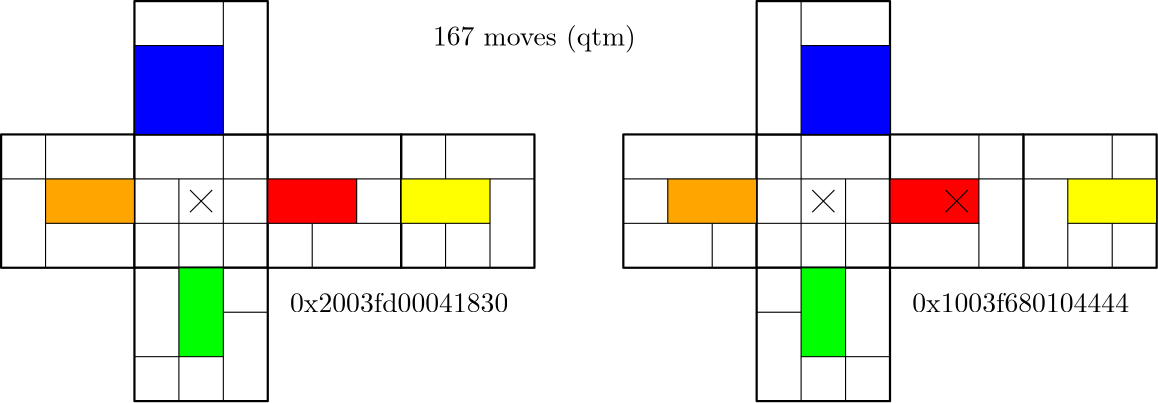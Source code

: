 <?xml version="1.0"?>
<!DOCTYPE ipe SYSTEM "ipe.dtd">
<ipe version="70218" creator="Ipe 7.2.24">
<info created="D:20221217203729" modified="D:20221221194647"/>
<ipestyle name="basic">
<symbol name="arrow/arc(spx)">
<path stroke="sym-stroke" fill="sym-stroke" pen="sym-pen">
0 0 m
-1 0.333 l
-1 -0.333 l
h
</path>
</symbol>
<symbol name="arrow/farc(spx)">
<path stroke="sym-stroke" fill="white" pen="sym-pen">
0 0 m
-1 0.333 l
-1 -0.333 l
h
</path>
</symbol>
<symbol name="arrow/ptarc(spx)">
<path stroke="sym-stroke" fill="sym-stroke" pen="sym-pen">
0 0 m
-1 0.333 l
-0.8 0 l
-1 -0.333 l
h
</path>
</symbol>
<symbol name="arrow/fptarc(spx)">
<path stroke="sym-stroke" fill="white" pen="sym-pen">
0 0 m
-1 0.333 l
-0.8 0 l
-1 -0.333 l
h
</path>
</symbol>
<symbol name="mark/circle(sx)" transformations="translations">
<path fill="sym-stroke">
0.6 0 0 0.6 0 0 e
0.4 0 0 0.4 0 0 e
</path>
</symbol>
<symbol name="mark/disk(sx)" transformations="translations">
<path fill="sym-stroke">
0.6 0 0 0.6 0 0 e
</path>
</symbol>
<symbol name="mark/fdisk(sfx)" transformations="translations">
<group>
<path fill="sym-fill">
0.5 0 0 0.5 0 0 e
</path>
<path fill="sym-stroke" fillrule="eofill">
0.6 0 0 0.6 0 0 e
0.4 0 0 0.4 0 0 e
</path>
</group>
</symbol>
<symbol name="mark/box(sx)" transformations="translations">
<path fill="sym-stroke" fillrule="eofill">
-0.6 -0.6 m
0.6 -0.6 l
0.6 0.6 l
-0.6 0.6 l
h
-0.4 -0.4 m
0.4 -0.4 l
0.4 0.4 l
-0.4 0.4 l
h
</path>
</symbol>
<symbol name="mark/square(sx)" transformations="translations">
<path fill="sym-stroke">
-0.6 -0.6 m
0.6 -0.6 l
0.6 0.6 l
-0.6 0.6 l
h
</path>
</symbol>
<symbol name="mark/fsquare(sfx)" transformations="translations">
<group>
<path fill="sym-fill">
-0.5 -0.5 m
0.5 -0.5 l
0.5 0.5 l
-0.5 0.5 l
h
</path>
<path fill="sym-stroke" fillrule="eofill">
-0.6 -0.6 m
0.6 -0.6 l
0.6 0.6 l
-0.6 0.6 l
h
-0.4 -0.4 m
0.4 -0.4 l
0.4 0.4 l
-0.4 0.4 l
h
</path>
</group>
</symbol>
<symbol name="mark/cross(sx)" transformations="translations">
<group>
<path fill="sym-stroke">
-0.43 -0.57 m
0.57 0.43 l
0.43 0.57 l
-0.57 -0.43 l
h
</path>
<path fill="sym-stroke">
-0.43 0.57 m
0.57 -0.43 l
0.43 -0.57 l
-0.57 0.43 l
h
</path>
</group>
</symbol>
<symbol name="arrow/fnormal(spx)">
<path stroke="sym-stroke" fill="white" pen="sym-pen">
0 0 m
-1 0.333 l
-1 -0.333 l
h
</path>
</symbol>
<symbol name="arrow/pointed(spx)">
<path stroke="sym-stroke" fill="sym-stroke" pen="sym-pen">
0 0 m
-1 0.333 l
-0.8 0 l
-1 -0.333 l
h
</path>
</symbol>
<symbol name="arrow/fpointed(spx)">
<path stroke="sym-stroke" fill="white" pen="sym-pen">
0 0 m
-1 0.333 l
-0.8 0 l
-1 -0.333 l
h
</path>
</symbol>
<symbol name="arrow/linear(spx)">
<path stroke="sym-stroke" pen="sym-pen">
-1 0.333 m
0 0 l
-1 -0.333 l
</path>
</symbol>
<symbol name="arrow/fdouble(spx)">
<path stroke="sym-stroke" fill="white" pen="sym-pen">
0 0 m
-1 0.333 l
-1 -0.333 l
h
-1 0 m
-2 0.333 l
-2 -0.333 l
h
</path>
</symbol>
<symbol name="arrow/double(spx)">
<path stroke="sym-stroke" fill="sym-stroke" pen="sym-pen">
0 0 m
-1 0.333 l
-1 -0.333 l
h
-1 0 m
-2 0.333 l
-2 -0.333 l
h
</path>
</symbol>
<symbol name="arrow/mid-normal(spx)">
<path stroke="sym-stroke" fill="sym-stroke" pen="sym-pen">
0.5 0 m
-0.5 0.333 l
-0.5 -0.333 l
h
</path>
</symbol>
<symbol name="arrow/mid-fnormal(spx)">
<path stroke="sym-stroke" fill="white" pen="sym-pen">
0.5 0 m
-0.5 0.333 l
-0.5 -0.333 l
h
</path>
</symbol>
<symbol name="arrow/mid-pointed(spx)">
<path stroke="sym-stroke" fill="sym-stroke" pen="sym-pen">
0.5 0 m
-0.5 0.333 l
-0.3 0 l
-0.5 -0.333 l
h
</path>
</symbol>
<symbol name="arrow/mid-fpointed(spx)">
<path stroke="sym-stroke" fill="white" pen="sym-pen">
0.5 0 m
-0.5 0.333 l
-0.3 0 l
-0.5 -0.333 l
h
</path>
</symbol>
<symbol name="arrow/mid-double(spx)">
<path stroke="sym-stroke" fill="sym-stroke" pen="sym-pen">
1 0 m
0 0.333 l
0 -0.333 l
h
0 0 m
-1 0.333 l
-1 -0.333 l
h
</path>
</symbol>
<symbol name="arrow/mid-fdouble(spx)">
<path stroke="sym-stroke" fill="white" pen="sym-pen">
1 0 m
0 0.333 l
0 -0.333 l
h
0 0 m
-1 0.333 l
-1 -0.333 l
h
</path>
</symbol>
<anglesize name="22.5 deg" value="22.5"/>
<anglesize name="30 deg" value="30"/>
<anglesize name="45 deg" value="45"/>
<anglesize name="60 deg" value="60"/>
<anglesize name="90 deg" value="90"/>
<arrowsize name="large" value="10"/>
<arrowsize name="small" value="5"/>
<arrowsize name="tiny" value="3"/>
<color name="blue" value="0 0 1"/>
<color name="brown" value="0.647 0.165 0.165"/>
<color name="darkblue" value="0 0 0.545"/>
<color name="darkcyan" value="0 0.545 0.545"/>
<color name="darkgray" value="0.663"/>
<color name="darkgreen" value="0 0.392 0"/>
<color name="darkmagenta" value="0.545 0 0.545"/>
<color name="darkorange" value="1 0.549 0"/>
<color name="darkred" value="0.545 0 0"/>
<color name="gold" value="1 0.843 0"/>
<color name="gray" value="0.745"/>
<color name="green" value="0 1 0"/>
<color name="lightblue" value="0.678 0.847 0.902"/>
<color name="lightcyan" value="0.878 1 1"/>
<color name="lightgray" value="0.827"/>
<color name="lightgreen" value="0.565 0.933 0.565"/>
<color name="lightyellow" value="1 1 0.878"/>
<color name="navy" value="0 0 0.502"/>
<color name="orange" value="1 0.647 0"/>
<color name="pink" value="1 0.753 0.796"/>
<color name="purple" value="0.627 0.125 0.941"/>
<color name="red" value="1 0 0"/>
<color name="seagreen" value="0.18 0.545 0.341"/>
<color name="turquoise" value="0.251 0.878 0.816"/>
<color name="violet" value="0.933 0.51 0.933"/>
<color name="yellow" value="1 1 0"/>
<dashstyle name="dash dot dotted" value="[4 2 1 2 1 2] 0"/>
<dashstyle name="dash dotted" value="[4 2 1 2] 0"/>
<dashstyle name="dashed" value="[4] 0"/>
<dashstyle name="dotted" value="[1 3] 0"/>
<gridsize name="10 pts (~3.5 mm)" value="10"/>
<gridsize name="14 pts (~5 mm)" value="14"/>
<gridsize name="16 pts (~6 mm)" value="16"/>
<gridsize name="20 pts (~7 mm)" value="20"/>
<gridsize name="28 pts (~10 mm)" value="28"/>
<gridsize name="32 pts (~12 mm)" value="32"/>
<gridsize name="4 pts" value="4"/>
<gridsize name="56 pts (~20 mm)" value="56"/>
<gridsize name="8 pts (~3 mm)" value="8"/>
<opacity name="10%" value="0.1"/>
<opacity name="30%" value="0.3"/>
<opacity name="50%" value="0.5"/>
<opacity name="75%" value="0.75"/>
<pen name="fat" value="1.2"/>
<pen name="heavier" value="0.8"/>
<pen name="ultrafat" value="2"/>
<symbolsize name="large" value="5"/>
<symbolsize name="small" value="2"/>
<symbolsize name="tiny" value="1.1"/>
<textsize name="Huge" value="\Huge"/>
<textsize name="LARGE" value="\LARGE"/>
<textsize name="Large" value="\Large"/>
<textsize name="footnote" value="\footnotesize"/>
<textsize name="huge" value="\huge"/>
<textsize name="large" value="\large"/>
<textsize name="small" value="\small"/>
<textsize name="tiny" value="\tiny"/>
<textstyle name="center" begin="\begin{center}" end="\end{center}"/>
<textstyle name="item" begin="\begin{itemize}\item{}" end="\end{itemize}"/>
<textstyle name="itemize" begin="\begin{itemize}" end="\end{itemize}"/>
<tiling name="falling" angle="-60" step="4" width="1"/>
<tiling name="rising" angle="30" step="4" width="1"/>
</ipestyle>
<page>
<layer name="alpha"/>
<view layers="alpha" active="alpha"/>
<path layer="alpha" stroke="black" fill="white" pen="heavier">
128 704 m
128 656 l
176 656 l
176 704 l
h
</path>
<path stroke="black" fill="white" pen="heavier">
176 656 m
176 704 l
224 704 l
224 656 l
h
</path>
<path stroke="black" fill="white" pen="heavier">
272 656 m
272 704 l
320 704 l
320 656 l
h
</path>
<path stroke="black" fill="white" pen="heavier">
176 656 m
176 608 l
224 608 l
224 656 l
h
</path>
<path stroke="black" fill="white" pen="heavier">
176 704 m
176 752 l
224 752 l
224 704 l
h
</path>
<path matrix="1 0 0 1 -48 0" stroke="black" fill="white" pen="heavier">
272 656 m
272 704 l
320 704 l
320 656 l
h
</path>
<path matrix="0.5 0 0 0.5 100 340" stroke="black" fill="red">
192 688 m
208 672 l
</path>
<path matrix="0.5 0 0 0.5 100 340" stroke="black" fill="red">
192 672 m
208 688 l
</path>
<path matrix="1 0 0 1 224 0" stroke="black" fill="white" pen="heavier">
128 704 m
128 656 l
176 656 l
176 704 l
h
</path>
<path matrix="1 0 0 1 224 0" stroke="black" fill="white" pen="heavier">
176 656 m
176 704 l
224 704 l
224 656 l
h
</path>
<path matrix="1 0 0 1 224 0" stroke="black" fill="white" pen="heavier">
272 656 m
272 704 l
320 704 l
320 656 l
h
</path>
<path matrix="1 0 0 1 224 0" stroke="black" fill="white" pen="heavier">
176 656 m
176 608 l
224 608 l
224 656 l
h
</path>
<path matrix="1 0 0 1 224 0" stroke="black" fill="white" pen="heavier">
176 704 m
176 752 l
224 752 l
224 704 l
h
</path>
<path matrix="1 0 0 1 176 0" stroke="black" fill="white" pen="heavier">
272 656 m
272 704 l
320 704 l
320 656 l
h
</path>
<path matrix="0.5 0 0 0.5 324 340" stroke="black" fill="red">
192 688 m
208 672 l
</path>
<path matrix="0.5 0 0 0.5 324 340" stroke="black" fill="red">
192 672 m
208 688 l
</path>
<path stroke="black" fill="blue">
208 736 m
208 704 l
176 704 l
176 736 l
h
</path>
<path stroke="black" fill="blue">
416 736 m
416 704 l
448 704 l
448 736 l
h
</path>
<path stroke="black" fill="orange">
144 688 m
144 672 l
176 672 l
176 688 l
h
</path>
<path stroke="black" fill="orange">
368 688 m
368 672 l
400 672 l
400 688 l
h
</path>
<path stroke="black" fill="green">
192 656 m
192 624 l
208 624 l
208 656 l
h
</path>
<path stroke="black" fill="green">
416 656 m
416 624 l
432 624 l
432 656 l
h
</path>
<path stroke="black" fill="red">
448 688 m
448 672 l
480 672 l
480 688 l
h
</path>
<path stroke="black" fill="red">
224 688 m
224 672 l
256 672 l
256 688 l
h
</path>
<path stroke="black" fill="yellow">
272 688 m
272 672 l
304 672 l
304 688 l
h
</path>
<path stroke="black" fill="yellow">
544 688 m
544 672 l
512 672 l
512 688 l
h
</path>
<path stroke="black" fill="yellow">
144 672 m
144 656 l
</path>
<path stroke="black" fill="yellow">
144 688 m
128 688 l
</path>
<path stroke="black" fill="yellow">
144 704 m
144 688 l
</path>
<path stroke="black" fill="yellow">
208 752 m
208 736 l
</path>
<path stroke="black" fill="yellow">
208 704 m
208 656 l
</path>
<path stroke="black" fill="yellow">
176 688 m
224 688 l
</path>
<path stroke="black" fill="yellow">
192 688 m
192 656 l
</path>
<path stroke="black" fill="yellow">
176 672 m
224 672 l
</path>
<path stroke="black" fill="yellow">
192 624 m
176 624 l
</path>
<path stroke="black" fill="yellow">
192 624 m
192 608 l
</path>
<path stroke="black" fill="yellow">
208 624 m
208 608 l
</path>
<path stroke="black" fill="yellow">
208 640 m
224 640 l
</path>
<path stroke="black" fill="yellow">
256 688 m
272 688 l
</path>
<path stroke="black" fill="yellow">
256 672 m
272 672 l
</path>
<path stroke="black" fill="yellow">
240 672 m
240 656 l
</path>
<path stroke="black" fill="yellow">
288 704 m
288 688 l
</path>
<path stroke="black" fill="yellow">
304 688 m
320 688 l
</path>
<path stroke="black" fill="yellow">
304 672 m
304 656 l
</path>
<path stroke="black" fill="yellow">
288 672 m
288 656 l
</path>
<path stroke="black" fill="yellow">
416 736 m
416 752 l
</path>
<path stroke="black" fill="yellow">
416 624 m
416 608 l
</path>
<path stroke="black" fill="yellow">
416 640 m
400 640 l
</path>
<path stroke="black" fill="yellow">
432 608 m
432 624 l
</path>
<path stroke="black" fill="yellow">
432 624 m
448 624 l
</path>
<path stroke="black" fill="yellow">
368 688 m
352 688 l
</path>
<path stroke="black" fill="yellow">
368 672 m
352 672 l
</path>
<path stroke="black" fill="yellow">
384 672 m
384 656 l
</path>
<path stroke="black" fill="yellow">
480 704 m
480 688 l
</path>
<path stroke="black" fill="yellow">
480 672 m
480 656 l
</path>
<path stroke="black" fill="yellow">
480 688 m
496 688 l
</path>
<path stroke="black" fill="yellow">
528 704 m
528 688 l
</path>
<path stroke="black" fill="yellow">
512 688 m
496 688 l
</path>
<path stroke="black" fill="yellow">
512 672 m
512 656 l
</path>
<path stroke="black" fill="yellow">
528 672 m
528 656 l
</path>
<path stroke="black" fill="yellow">
416 704 m
416 656 l
</path>
<path stroke="black" fill="yellow">
400 672 m
448 672 l
</path>
<path stroke="black" fill="yellow">
400 688 m
448 688 l
</path>
<path stroke="black" fill="yellow">
432 688 m
432 656 l
</path>
<text matrix="1 0 0 1 -8 0" transformations="translations" pos="240 640" stroke="black" type="label" width="78.594" height="6.918" depth="0" valign="baseline">0x2003fd00041830</text>
<text matrix="1 0 0 1 -8 0" transformations="translations" pos="464 640" stroke="black" type="label" width="78.041" height="6.918" depth="0" valign="baseline">0x1003f680104444</text>
<text transformations="translations" pos="320 736" stroke="black" type="label" width="73.115" height="7.473" depth="2.49" halign="center" valign="baseline">167 moves (qtm)</text>
<path matrix="0.5 0 0 0.5 372 340" stroke="black" fill="red">
192 688 m
208 672 l
</path>
<path matrix="0.5 0 0 0.5 372 340" stroke="black" fill="red">
192 672 m
208 688 l
</path>
</page>
</ipe>
